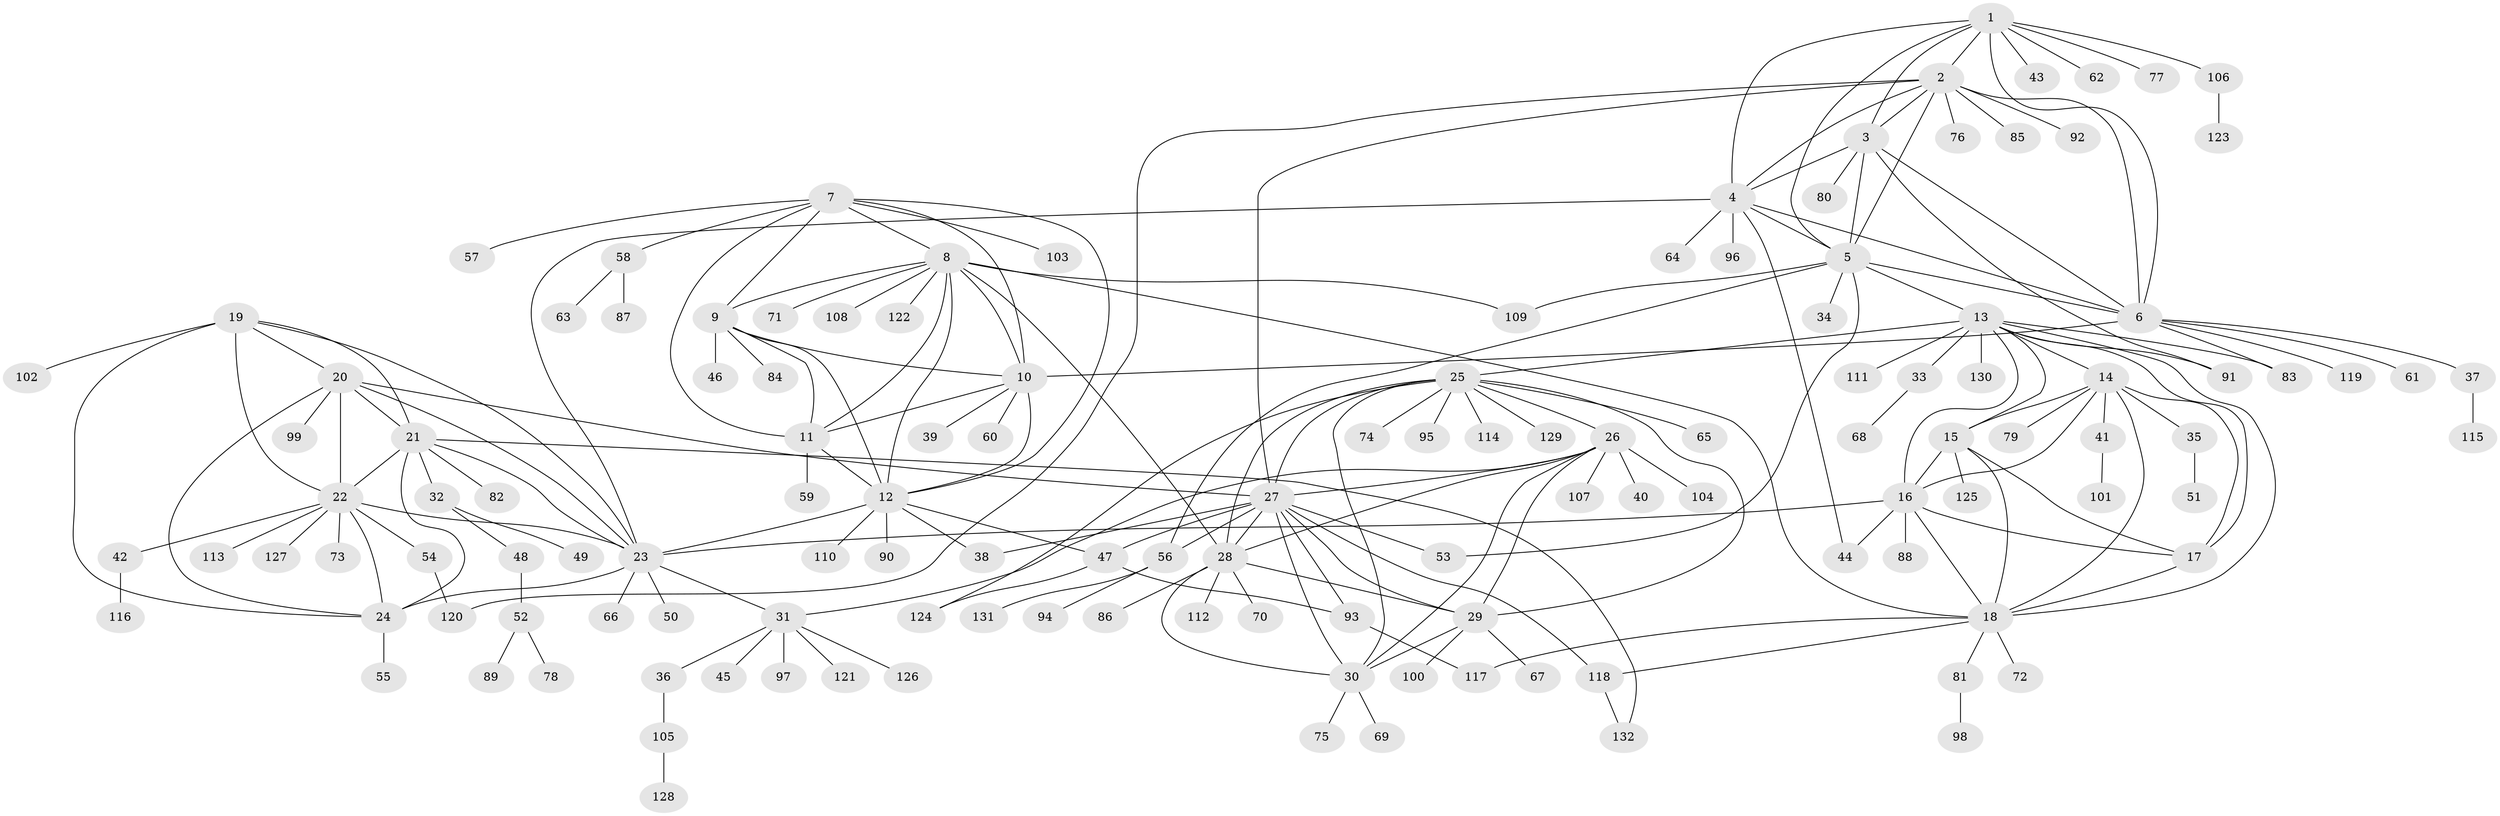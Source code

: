 // Generated by graph-tools (version 1.1) at 2025/11/02/27/25 16:11:32]
// undirected, 132 vertices, 202 edges
graph export_dot {
graph [start="1"]
  node [color=gray90,style=filled];
  1;
  2;
  3;
  4;
  5;
  6;
  7;
  8;
  9;
  10;
  11;
  12;
  13;
  14;
  15;
  16;
  17;
  18;
  19;
  20;
  21;
  22;
  23;
  24;
  25;
  26;
  27;
  28;
  29;
  30;
  31;
  32;
  33;
  34;
  35;
  36;
  37;
  38;
  39;
  40;
  41;
  42;
  43;
  44;
  45;
  46;
  47;
  48;
  49;
  50;
  51;
  52;
  53;
  54;
  55;
  56;
  57;
  58;
  59;
  60;
  61;
  62;
  63;
  64;
  65;
  66;
  67;
  68;
  69;
  70;
  71;
  72;
  73;
  74;
  75;
  76;
  77;
  78;
  79;
  80;
  81;
  82;
  83;
  84;
  85;
  86;
  87;
  88;
  89;
  90;
  91;
  92;
  93;
  94;
  95;
  96;
  97;
  98;
  99;
  100;
  101;
  102;
  103;
  104;
  105;
  106;
  107;
  108;
  109;
  110;
  111;
  112;
  113;
  114;
  115;
  116;
  117;
  118;
  119;
  120;
  121;
  122;
  123;
  124;
  125;
  126;
  127;
  128;
  129;
  130;
  131;
  132;
  1 -- 2;
  1 -- 3;
  1 -- 4;
  1 -- 5;
  1 -- 6;
  1 -- 43;
  1 -- 62;
  1 -- 77;
  1 -- 106;
  2 -- 3;
  2 -- 4;
  2 -- 5;
  2 -- 6;
  2 -- 27;
  2 -- 76;
  2 -- 85;
  2 -- 92;
  2 -- 120;
  3 -- 4;
  3 -- 5;
  3 -- 6;
  3 -- 80;
  3 -- 91;
  4 -- 5;
  4 -- 6;
  4 -- 23;
  4 -- 44;
  4 -- 64;
  4 -- 96;
  5 -- 6;
  5 -- 13;
  5 -- 34;
  5 -- 53;
  5 -- 56;
  5 -- 109;
  6 -- 10;
  6 -- 37;
  6 -- 61;
  6 -- 83;
  6 -- 119;
  7 -- 8;
  7 -- 9;
  7 -- 10;
  7 -- 11;
  7 -- 12;
  7 -- 57;
  7 -- 58;
  7 -- 103;
  8 -- 9;
  8 -- 10;
  8 -- 11;
  8 -- 12;
  8 -- 18;
  8 -- 28;
  8 -- 71;
  8 -- 108;
  8 -- 109;
  8 -- 122;
  9 -- 10;
  9 -- 11;
  9 -- 12;
  9 -- 46;
  9 -- 84;
  10 -- 11;
  10 -- 12;
  10 -- 39;
  10 -- 60;
  11 -- 12;
  11 -- 59;
  12 -- 23;
  12 -- 38;
  12 -- 47;
  12 -- 90;
  12 -- 110;
  13 -- 14;
  13 -- 15;
  13 -- 16;
  13 -- 17;
  13 -- 18;
  13 -- 25;
  13 -- 33;
  13 -- 83;
  13 -- 91;
  13 -- 111;
  13 -- 130;
  14 -- 15;
  14 -- 16;
  14 -- 17;
  14 -- 18;
  14 -- 35;
  14 -- 41;
  14 -- 79;
  15 -- 16;
  15 -- 17;
  15 -- 18;
  15 -- 125;
  16 -- 17;
  16 -- 18;
  16 -- 23;
  16 -- 44;
  16 -- 88;
  17 -- 18;
  18 -- 72;
  18 -- 81;
  18 -- 117;
  18 -- 118;
  19 -- 20;
  19 -- 21;
  19 -- 22;
  19 -- 23;
  19 -- 24;
  19 -- 102;
  20 -- 21;
  20 -- 22;
  20 -- 23;
  20 -- 24;
  20 -- 27;
  20 -- 99;
  21 -- 22;
  21 -- 23;
  21 -- 24;
  21 -- 32;
  21 -- 82;
  21 -- 132;
  22 -- 23;
  22 -- 24;
  22 -- 42;
  22 -- 54;
  22 -- 73;
  22 -- 113;
  22 -- 127;
  23 -- 24;
  23 -- 31;
  23 -- 50;
  23 -- 66;
  24 -- 55;
  25 -- 26;
  25 -- 27;
  25 -- 28;
  25 -- 29;
  25 -- 30;
  25 -- 65;
  25 -- 74;
  25 -- 95;
  25 -- 114;
  25 -- 124;
  25 -- 129;
  26 -- 27;
  26 -- 28;
  26 -- 29;
  26 -- 30;
  26 -- 31;
  26 -- 40;
  26 -- 104;
  26 -- 107;
  27 -- 28;
  27 -- 29;
  27 -- 30;
  27 -- 38;
  27 -- 47;
  27 -- 53;
  27 -- 56;
  27 -- 93;
  27 -- 118;
  28 -- 29;
  28 -- 30;
  28 -- 70;
  28 -- 86;
  28 -- 112;
  29 -- 30;
  29 -- 67;
  29 -- 100;
  30 -- 69;
  30 -- 75;
  31 -- 36;
  31 -- 45;
  31 -- 97;
  31 -- 121;
  31 -- 126;
  32 -- 48;
  32 -- 49;
  33 -- 68;
  35 -- 51;
  36 -- 105;
  37 -- 115;
  41 -- 101;
  42 -- 116;
  47 -- 93;
  47 -- 124;
  48 -- 52;
  52 -- 78;
  52 -- 89;
  54 -- 120;
  56 -- 94;
  56 -- 131;
  58 -- 63;
  58 -- 87;
  81 -- 98;
  93 -- 117;
  105 -- 128;
  106 -- 123;
  118 -- 132;
}

